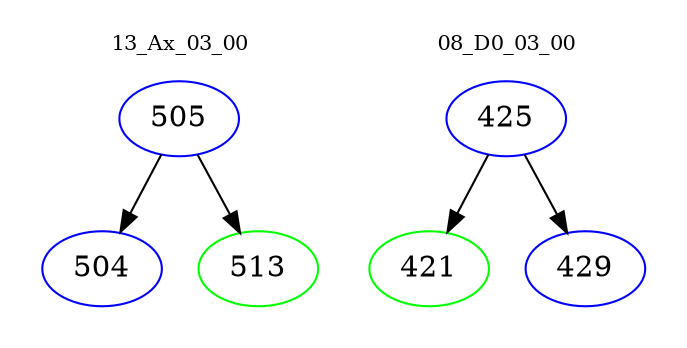 digraph{
subgraph cluster_0 {
color = white
label = "13_Ax_03_00";
fontsize=10;
T0_505 [label="505", color="blue"]
T0_505 -> T0_504 [color="black"]
T0_504 [label="504", color="blue"]
T0_505 -> T0_513 [color="black"]
T0_513 [label="513", color="green"]
}
subgraph cluster_1 {
color = white
label = "08_D0_03_00";
fontsize=10;
T1_425 [label="425", color="blue"]
T1_425 -> T1_421 [color="black"]
T1_421 [label="421", color="green"]
T1_425 -> T1_429 [color="black"]
T1_429 [label="429", color="blue"]
}
}
